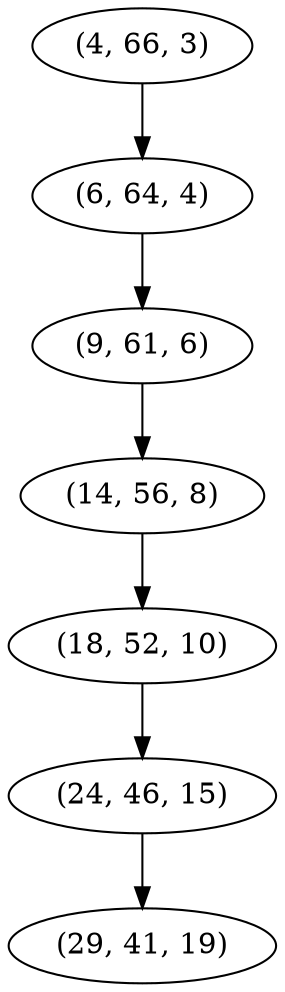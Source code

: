 digraph tree {
    "(4, 66, 3)";
    "(6, 64, 4)";
    "(9, 61, 6)";
    "(14, 56, 8)";
    "(18, 52, 10)";
    "(24, 46, 15)";
    "(29, 41, 19)";
    "(4, 66, 3)" -> "(6, 64, 4)";
    "(6, 64, 4)" -> "(9, 61, 6)";
    "(9, 61, 6)" -> "(14, 56, 8)";
    "(14, 56, 8)" -> "(18, 52, 10)";
    "(18, 52, 10)" -> "(24, 46, 15)";
    "(24, 46, 15)" -> "(29, 41, 19)";
}

